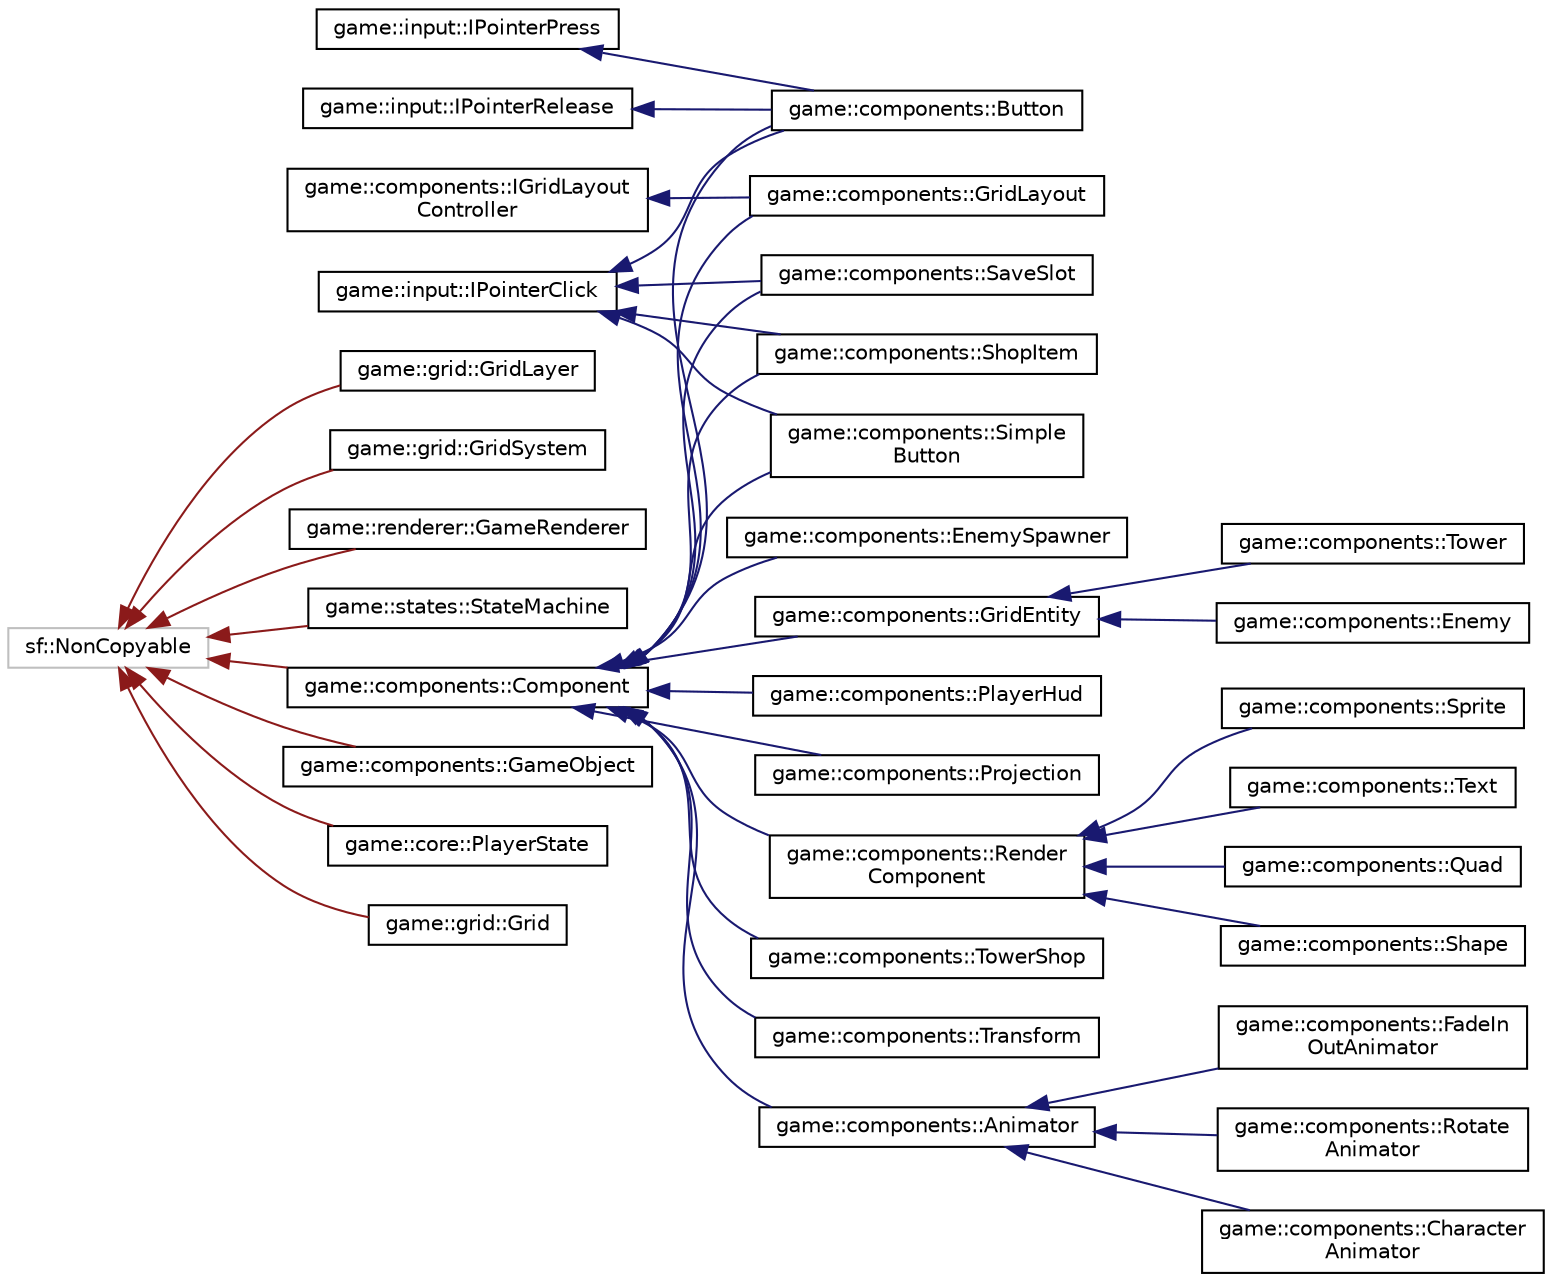 digraph "Graphical Class Hierarchy"
{
 // LATEX_PDF_SIZE
  edge [fontname="Helvetica",fontsize="10",labelfontname="Helvetica",labelfontsize="10"];
  node [fontname="Helvetica",fontsize="10",shape=record];
  rankdir="LR";
  Node0 [label="game::components::IGridLayout\lController",height=0.2,width=0.4,color="black", fillcolor="white", style="filled",URL="$classgame_1_1components_1_1IGridLayoutController.html",tooltip="interface that a grid layer controller should follow"];
  Node0 -> Node1 [dir="back",color="midnightblue",fontsize="10",style="solid",fontname="Helvetica"];
  Node1 [label="game::components::GridLayout",height=0.2,width=0.4,color="black", fillcolor="white", style="filled",URL="$classgame_1_1components_1_1GridLayout.html",tooltip="simple implementation of a layer controller"];
  Node5 [label="game::input::IPointerClick",height=0.2,width=0.4,color="black", fillcolor="white", style="filled",URL="$classgame_1_1input_1_1IPointerClick.html",tooltip="interface for pointer clicks event handlers"];
  Node5 -> Node6 [dir="back",color="midnightblue",fontsize="10",style="solid",fontname="Helvetica"];
  Node6 [label="game::components::Button",height=0.2,width=0.4,color="black", fillcolor="white", style="filled",URL="$classgame_1_1components_1_1Button.html",tooltip="button class that provides a on click event for registrations"];
  Node5 -> Node7 [dir="back",color="midnightblue",fontsize="10",style="solid",fontname="Helvetica"];
  Node7 [label="game::components::SaveSlot",height=0.2,width=0.4,color="black", fillcolor="white", style="filled",URL="$classgame_1_1components_1_1SaveSlot.html",tooltip="controller class for player save slot in the save and load state"];
  Node5 -> Node8 [dir="back",color="midnightblue",fontsize="10",style="solid",fontname="Helvetica"];
  Node8 [label="game::components::ShopItem",height=0.2,width=0.4,color="black", fillcolor="white", style="filled",URL="$classgame_1_1components_1_1ShopItem.html",tooltip="controller class for shop icon in the shop state"];
  Node5 -> Node9 [dir="back",color="midnightblue",fontsize="10",style="solid",fontname="Helvetica"];
  Node9 [label="game::components::Simple\lButton",height=0.2,width=0.4,color="black", fillcolor="white", style="filled",URL="$classgame_1_1components_1_1SimpleButton.html",tooltip="button class that can function as a button but does not need a button define file"];
  Node12 [label="game::input::IPointerPress",height=0.2,width=0.4,color="black", fillcolor="white", style="filled",URL="$classgame_1_1input_1_1IPointerPress.html",tooltip="interface for pointer presses event handlers"];
  Node12 -> Node6 [dir="back",color="midnightblue",fontsize="10",style="solid",fontname="Helvetica"];
  Node13 [label="game::input::IPointerRelease",height=0.2,width=0.4,color="black", fillcolor="white", style="filled",URL="$classgame_1_1input_1_1IPointerRelease.html",tooltip="interface for pointer releases event handlers"];
  Node13 -> Node6 [dir="back",color="midnightblue",fontsize="10",style="solid",fontname="Helvetica"];
  Node34 [label="sf::NonCopyable",height=0.2,width=0.4,color="grey75", fillcolor="white", style="filled",tooltip=" "];
  Node34 -> Node35 [dir="back",color="firebrick4",fontsize="10",style="solid",fontname="Helvetica"];
  Node35 [label="game::components::Component",height=0.2,width=0.4,color="black", fillcolor="white", style="filled",URL="$classgame_1_1components_1_1Component.html",tooltip="base class for all components"];
  Node35 -> Node36 [dir="back",color="midnightblue",fontsize="10",style="solid",fontname="Helvetica"];
  Node36 [label="game::components::Animator",height=0.2,width=0.4,color="black", fillcolor="white", style="filled",URL="$classgame_1_1components_1_1Animator.html",tooltip="base class of all the animator components"];
  Node36 -> Node37 [dir="back",color="midnightblue",fontsize="10",style="solid",fontname="Helvetica"];
  Node37 [label="game::components::Character\lAnimator",height=0.2,width=0.4,color="black", fillcolor="white", style="filled",URL="$classgame_1_1components_1_1CharacterAnimator.html",tooltip="animator for in-game characters"];
  Node36 -> Node38 [dir="back",color="midnightblue",fontsize="10",style="solid",fontname="Helvetica"];
  Node38 [label="game::components::FadeIn\lOutAnimator",height=0.2,width=0.4,color="black", fillcolor="white", style="filled",URL="$classgame_1_1components_1_1FadeInOutAnimator.html",tooltip="a simple animator that makes an element or a group of elements fade in and fade out in a given durati..."];
  Node36 -> Node39 [dir="back",color="midnightblue",fontsize="10",style="solid",fontname="Helvetica"];
  Node39 [label="game::components::Rotate\lAnimator",height=0.2,width=0.4,color="black", fillcolor="white", style="filled",URL="$classgame_1_1components_1_1RotateAnimator.html",tooltip="a simple animator that makes an element or a group of elements rotate a certain angle during a given ..."];
  Node35 -> Node6 [dir="back",color="midnightblue",fontsize="10",style="solid",fontname="Helvetica"];
  Node35 -> Node40 [dir="back",color="midnightblue",fontsize="10",style="solid",fontname="Helvetica"];
  Node40 [label="game::components::EnemySpawner",height=0.2,width=0.4,color="black", fillcolor="white", style="filled",URL="$classgame_1_1components_1_1EnemySpawner.html",tooltip="enemy spawner class used to generate new enemies during gameplay"];
  Node35 -> Node41 [dir="back",color="midnightblue",fontsize="10",style="solid",fontname="Helvetica"];
  Node41 [label="game::components::GridEntity",height=0.2,width=0.4,color="black", fillcolor="white", style="filled",URL="$classgame_1_1components_1_1GridEntity.html",tooltip="base class for all the drawables in the game"];
  Node41 -> Node42 [dir="back",color="midnightblue",fontsize="10",style="solid",fontname="Helvetica"];
  Node42 [label="game::components::Enemy",height=0.2,width=0.4,color="black", fillcolor="white", style="filled",URL="$classgame_1_1components_1_1Enemy.html",tooltip="base class for all types of enemies in the game"];
  Node41 -> Node43 [dir="back",color="midnightblue",fontsize="10",style="solid",fontname="Helvetica"];
  Node43 [label="game::components::Tower",height=0.2,width=0.4,color="black", fillcolor="white", style="filled",URL="$classgame_1_1components_1_1Tower.html",tooltip="base class for all types of towers in the game"];
  Node35 -> Node1 [dir="back",color="midnightblue",fontsize="10",style="solid",fontname="Helvetica"];
  Node35 -> Node44 [dir="back",color="midnightblue",fontsize="10",style="solid",fontname="Helvetica"];
  Node44 [label="game::components::PlayerHud",height=0.2,width=0.4,color="black", fillcolor="white", style="filled",URL="$classgame_1_1components_1_1PlayerHud.html",tooltip="controller class for all the HUD UI elements displayed during gameplay"];
  Node35 -> Node45 [dir="back",color="midnightblue",fontsize="10",style="solid",fontname="Helvetica"];
  Node45 [label="game::components::Projection",height=0.2,width=0.4,color="black", fillcolor="white", style="filled",URL="$classgame_1_1components_1_1Projection.html",tooltip="base class for all types of projections in the game"];
  Node35 -> Node46 [dir="back",color="midnightblue",fontsize="10",style="solid",fontname="Helvetica"];
  Node46 [label="game::components::Render\lComponent",height=0.2,width=0.4,color="black", fillcolor="white", style="filled",URL="$classgame_1_1components_1_1RenderComponent.html",tooltip="base class for all the drawables in the game"];
  Node46 -> Node47 [dir="back",color="midnightblue",fontsize="10",style="solid",fontname="Helvetica"];
  Node47 [label="game::components::Quad",height=0.2,width=0.4,color="black", fillcolor="white", style="filled",URL="$classgame_1_1components_1_1Quad.html",tooltip="drawables to make use of the vertex array provided by SFML"];
  Node46 -> Node48 [dir="back",color="midnightblue",fontsize="10",style="solid",fontname="Helvetica"];
  Node48 [label="game::components::Shape",height=0.2,width=0.4,color="black", fillcolor="white", style="filled",URL="$classgame_1_1components_1_1Shape.html",tooltip="drawable for simple shapes without texture"];
  Node46 -> Node49 [dir="back",color="midnightblue",fontsize="10",style="solid",fontname="Helvetica"];
  Node49 [label="game::components::Sprite",height=0.2,width=0.4,color="black", fillcolor="white", style="filled",URL="$classgame_1_1components_1_1Sprite.html",tooltip="wrapper class for sf::sprite"];
  Node46 -> Node50 [dir="back",color="midnightblue",fontsize="10",style="solid",fontname="Helvetica"];
  Node50 [label="game::components::Text",height=0.2,width=0.4,color="black", fillcolor="white", style="filled",URL="$classgame_1_1components_1_1Text.html",tooltip="drawable for texts"];
  Node35 -> Node7 [dir="back",color="midnightblue",fontsize="10",style="solid",fontname="Helvetica"];
  Node35 -> Node8 [dir="back",color="midnightblue",fontsize="10",style="solid",fontname="Helvetica"];
  Node35 -> Node9 [dir="back",color="midnightblue",fontsize="10",style="solid",fontname="Helvetica"];
  Node35 -> Node51 [dir="back",color="midnightblue",fontsize="10",style="solid",fontname="Helvetica"];
  Node51 [label="game::components::TowerShop",height=0.2,width=0.4,color="black", fillcolor="white", style="filled",URL="$classgame_1_1components_1_1TowerShop.html",tooltip="controller class for in-game purchase of towers during gameplay"];
  Node35 -> Node52 [dir="back",color="midnightblue",fontsize="10",style="solid",fontname="Helvetica"];
  Node52 [label="game::components::Transform",height=0.2,width=0.4,color="black", fillcolor="white", style="filled",URL="$classgame_1_1components_1_1Transform.html",tooltip="transform component of a gameobject"];
  Node34 -> Node53 [dir="back",color="firebrick4",fontsize="10",style="solid",fontname="Helvetica"];
  Node53 [label="game::components::GameObject",height=0.2,width=0.4,color="black", fillcolor="white", style="filled",URL="$classgame_1_1components_1_1GameObject.html",tooltip="container class for a group of components"];
  Node34 -> Node54 [dir="back",color="firebrick4",fontsize="10",style="solid",fontname="Helvetica"];
  Node54 [label="game::core::PlayerState",height=0.2,width=0.4,color="black", fillcolor="white", style="filled",URL="$classgame_1_1core_1_1PlayerState.html",tooltip="data structure for player state during gameplay"];
  Node34 -> Node55 [dir="back",color="firebrick4",fontsize="10",style="solid",fontname="Helvetica"];
  Node55 [label="game::grid::Grid",height=0.2,width=0.4,color="black", fillcolor="white", style="filled",URL="$classgame_1_1grid_1_1Grid.html",tooltip="class of a single grid cell"];
  Node34 -> Node56 [dir="back",color="firebrick4",fontsize="10",style="solid",fontname="Helvetica"];
  Node56 [label="game::grid::GridLayer",height=0.2,width=0.4,color="black", fillcolor="white", style="filled",URL="$classgame_1_1grid_1_1GridLayer.html",tooltip="grid layer that manages a group of grid cells"];
  Node34 -> Node57 [dir="back",color="firebrick4",fontsize="10",style="solid",fontname="Helvetica"];
  Node57 [label="game::grid::GridSystem",height=0.2,width=0.4,color="black", fillcolor="white", style="filled",URL="$classgame_1_1grid_1_1GridSystem.html",tooltip="grid system that manages a group of grid layers"];
  Node34 -> Node58 [dir="back",color="firebrick4",fontsize="10",style="solid",fontname="Helvetica"];
  Node58 [label="game::renderer::GameRenderer",height=0.2,width=0.4,color="black", fillcolor="white", style="filled",URL="$classgame_1_1renderer_1_1GameRenderer.html",tooltip="game drawable renderer"];
  Node34 -> Node59 [dir="back",color="firebrick4",fontsize="10",style="solid",fontname="Helvetica"];
  Node59 [label="game::states::StateMachine",height=0.2,width=0.4,color="black", fillcolor="white", style="filled",URL="$classgame_1_1states_1_1StateMachine.html",tooltip="implementation of a pushdown state machine"];
}
